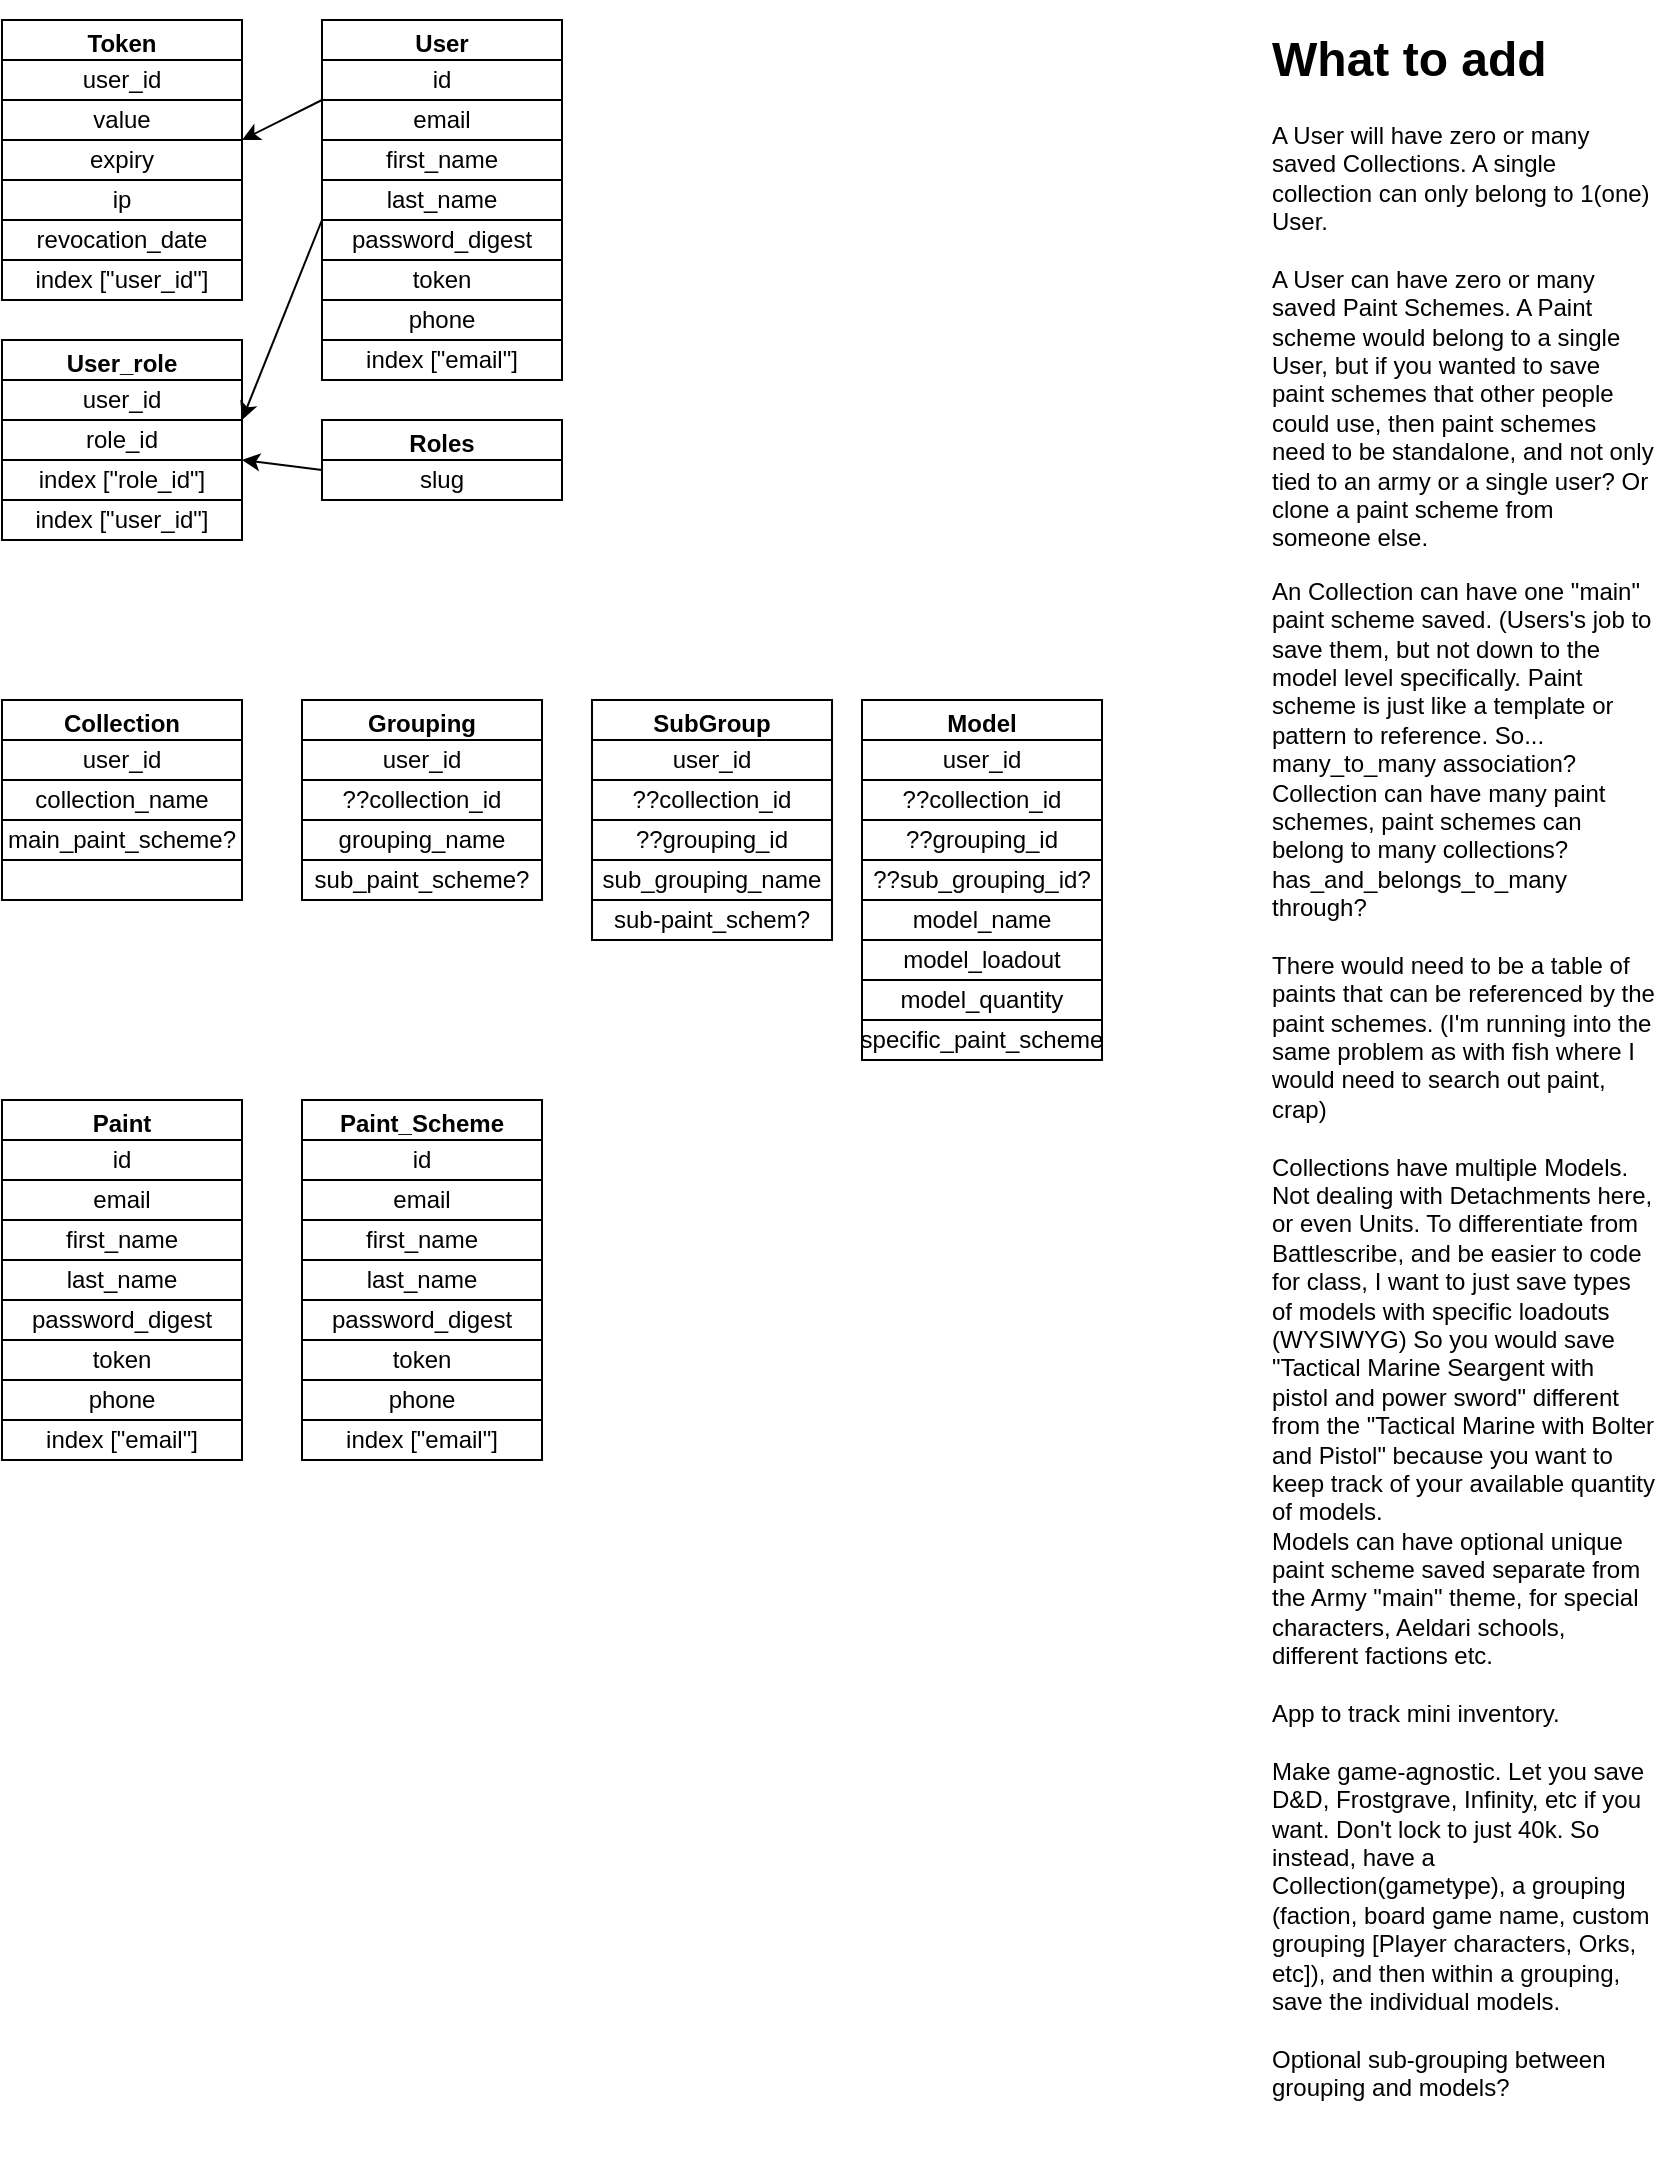<mxfile>
    <diagram id="tq_mJF6on8W3urc6wu1b" name="Page-1">
        <mxGraphModel dx="762" dy="540" grid="1" gridSize="10" guides="1" tooltips="1" connect="1" arrows="1" fold="1" page="1" pageScale="1" pageWidth="850" pageHeight="1100" math="0" shadow="0">
            <root>
                <mxCell id="0"/>
                <mxCell id="1" parent="0"/>
                <mxCell id="8" value="User" style="swimlane;whiteSpace=wrap;html=1;" vertex="1" parent="1">
                    <mxGeometry x="170" y="10" width="120" height="180" as="geometry">
                        <mxRectangle x="40" y="40" width="70" height="30" as="alternateBounds"/>
                    </mxGeometry>
                </mxCell>
                <mxCell id="13" value="" style="rounded=0;whiteSpace=wrap;html=1;" vertex="1" parent="8">
                    <mxGeometry y="20" width="120" height="20" as="geometry"/>
                </mxCell>
                <mxCell id="14" value="" style="rounded=0;whiteSpace=wrap;html=1;" vertex="1" parent="8">
                    <mxGeometry y="40" width="120" height="20" as="geometry"/>
                </mxCell>
                <mxCell id="15" value="" style="rounded=0;whiteSpace=wrap;html=1;" vertex="1" parent="8">
                    <mxGeometry y="60" width="120" height="20" as="geometry"/>
                </mxCell>
                <mxCell id="16" value="" style="rounded=0;whiteSpace=wrap;html=1;" vertex="1" parent="8">
                    <mxGeometry y="80" width="120" height="20" as="geometry"/>
                </mxCell>
                <mxCell id="17" value="" style="rounded=0;whiteSpace=wrap;html=1;" vertex="1" parent="8">
                    <mxGeometry y="100" width="120" height="20" as="geometry"/>
                </mxCell>
                <mxCell id="18" value="" style="rounded=0;whiteSpace=wrap;html=1;" vertex="1" parent="8">
                    <mxGeometry y="120" width="120" height="20" as="geometry"/>
                </mxCell>
                <mxCell id="20" value="id" style="text;html=1;strokeColor=none;fillColor=none;align=center;verticalAlign=middle;whiteSpace=wrap;rounded=0;" vertex="1" parent="8">
                    <mxGeometry y="20" width="120" height="20" as="geometry"/>
                </mxCell>
                <mxCell id="21" value="email" style="text;html=1;strokeColor=none;fillColor=none;align=center;verticalAlign=middle;whiteSpace=wrap;rounded=0;" vertex="1" parent="8">
                    <mxGeometry y="40" width="120" height="20" as="geometry"/>
                </mxCell>
                <mxCell id="22" value="first_name" style="text;html=1;strokeColor=none;fillColor=none;align=center;verticalAlign=middle;whiteSpace=wrap;rounded=0;" vertex="1" parent="8">
                    <mxGeometry y="60" width="120" height="20" as="geometry"/>
                </mxCell>
                <mxCell id="23" value="last_name" style="text;html=1;strokeColor=none;fillColor=none;align=center;verticalAlign=middle;whiteSpace=wrap;rounded=0;" vertex="1" parent="8">
                    <mxGeometry y="80" width="120" height="20" as="geometry"/>
                </mxCell>
                <mxCell id="24" value="password_digest" style="text;html=1;strokeColor=none;fillColor=none;align=center;verticalAlign=middle;whiteSpace=wrap;rounded=0;" vertex="1" parent="8">
                    <mxGeometry y="100" width="120" height="20" as="geometry"/>
                </mxCell>
                <mxCell id="25" value="token" style="text;html=1;strokeColor=none;fillColor=none;align=center;verticalAlign=middle;whiteSpace=wrap;rounded=0;" vertex="1" parent="8">
                    <mxGeometry y="120" width="120" height="20" as="geometry"/>
                </mxCell>
                <mxCell id="68" value="index [&quot;email&quot;]" style="rounded=0;whiteSpace=wrap;html=1;" vertex="1" parent="8">
                    <mxGeometry y="160" width="120" height="20" as="geometry"/>
                </mxCell>
                <mxCell id="69" value="phone" style="rounded=0;whiteSpace=wrap;html=1;" vertex="1" parent="8">
                    <mxGeometry y="140" width="120" height="20" as="geometry"/>
                </mxCell>
                <mxCell id="27" value="Roles" style="swimlane;whiteSpace=wrap;html=1;" vertex="1" parent="1">
                    <mxGeometry x="170" y="210" width="120" height="40" as="geometry">
                        <mxRectangle x="40" y="40" width="70" height="30" as="alternateBounds"/>
                    </mxGeometry>
                </mxCell>
                <mxCell id="28" value="" style="rounded=0;whiteSpace=wrap;html=1;" vertex="1" parent="27">
                    <mxGeometry y="20" width="120" height="20" as="geometry"/>
                </mxCell>
                <mxCell id="34" value="slug" style="text;html=1;strokeColor=none;fillColor=none;align=center;verticalAlign=middle;whiteSpace=wrap;rounded=0;" vertex="1" parent="27">
                    <mxGeometry y="20" width="120" height="20" as="geometry"/>
                </mxCell>
                <mxCell id="40" value="Token" style="swimlane;whiteSpace=wrap;html=1;" vertex="1" parent="1">
                    <mxGeometry x="10" y="10" width="120" height="140" as="geometry">
                        <mxRectangle x="40" y="40" width="70" height="30" as="alternateBounds"/>
                    </mxGeometry>
                </mxCell>
                <mxCell id="41" value="" style="rounded=0;whiteSpace=wrap;html=1;" vertex="1" parent="40">
                    <mxGeometry y="20" width="120" height="20" as="geometry"/>
                </mxCell>
                <mxCell id="42" value="" style="rounded=0;whiteSpace=wrap;html=1;" vertex="1" parent="40">
                    <mxGeometry y="40" width="120" height="20" as="geometry"/>
                </mxCell>
                <mxCell id="43" value="" style="rounded=0;whiteSpace=wrap;html=1;" vertex="1" parent="40">
                    <mxGeometry y="60" width="120" height="20" as="geometry"/>
                </mxCell>
                <mxCell id="44" value="" style="rounded=0;whiteSpace=wrap;html=1;" vertex="1" parent="40">
                    <mxGeometry y="80" width="120" height="20" as="geometry"/>
                </mxCell>
                <mxCell id="45" value="" style="rounded=0;whiteSpace=wrap;html=1;" vertex="1" parent="40">
                    <mxGeometry y="100" width="120" height="20" as="geometry"/>
                </mxCell>
                <mxCell id="46" value="" style="rounded=0;whiteSpace=wrap;html=1;" vertex="1" parent="40">
                    <mxGeometry y="120" width="120" height="20" as="geometry"/>
                </mxCell>
                <mxCell id="47" value="user_id" style="text;html=1;strokeColor=none;fillColor=none;align=center;verticalAlign=middle;whiteSpace=wrap;rounded=0;" vertex="1" parent="40">
                    <mxGeometry y="20" width="120" height="20" as="geometry"/>
                </mxCell>
                <mxCell id="48" value="value" style="text;html=1;strokeColor=none;fillColor=none;align=center;verticalAlign=middle;whiteSpace=wrap;rounded=0;" vertex="1" parent="40">
                    <mxGeometry y="40" width="120" height="20" as="geometry"/>
                </mxCell>
                <mxCell id="49" value="expiry" style="text;html=1;strokeColor=none;fillColor=none;align=center;verticalAlign=middle;whiteSpace=wrap;rounded=0;" vertex="1" parent="40">
                    <mxGeometry y="60" width="120" height="20" as="geometry"/>
                </mxCell>
                <mxCell id="50" value="ip" style="text;html=1;strokeColor=none;fillColor=none;align=center;verticalAlign=middle;whiteSpace=wrap;rounded=0;" vertex="1" parent="40">
                    <mxGeometry y="80" width="120" height="20" as="geometry"/>
                </mxCell>
                <mxCell id="51" value="revocation_date" style="text;html=1;strokeColor=none;fillColor=none;align=center;verticalAlign=middle;whiteSpace=wrap;rounded=0;" vertex="1" parent="40">
                    <mxGeometry y="100" width="120" height="20" as="geometry"/>
                </mxCell>
                <mxCell id="52" value="index [&quot;user_id&quot;]" style="text;html=1;strokeColor=none;fillColor=none;align=center;verticalAlign=middle;whiteSpace=wrap;rounded=0;" vertex="1" parent="40">
                    <mxGeometry y="120" width="120" height="20" as="geometry"/>
                </mxCell>
                <mxCell id="53" value="User_role" style="swimlane;whiteSpace=wrap;html=1;" vertex="1" parent="1">
                    <mxGeometry x="10" y="170" width="120" height="100" as="geometry">
                        <mxRectangle x="40" y="40" width="70" height="30" as="alternateBounds"/>
                    </mxGeometry>
                </mxCell>
                <mxCell id="54" value="" style="rounded=0;whiteSpace=wrap;html=1;" vertex="1" parent="53">
                    <mxGeometry y="20" width="120" height="20" as="geometry"/>
                </mxCell>
                <mxCell id="55" value="" style="rounded=0;whiteSpace=wrap;html=1;" vertex="1" parent="53">
                    <mxGeometry y="40" width="120" height="20" as="geometry"/>
                </mxCell>
                <mxCell id="56" value="" style="rounded=0;whiteSpace=wrap;html=1;" vertex="1" parent="53">
                    <mxGeometry y="60" width="120" height="20" as="geometry"/>
                </mxCell>
                <mxCell id="57" value="" style="rounded=0;whiteSpace=wrap;html=1;" vertex="1" parent="53">
                    <mxGeometry y="80" width="120" height="20" as="geometry"/>
                </mxCell>
                <mxCell id="60" value="user_id" style="text;html=1;strokeColor=none;fillColor=none;align=center;verticalAlign=middle;whiteSpace=wrap;rounded=0;" vertex="1" parent="53">
                    <mxGeometry y="20" width="120" height="20" as="geometry"/>
                </mxCell>
                <mxCell id="61" value="role_id" style="text;html=1;strokeColor=none;fillColor=none;align=center;verticalAlign=middle;whiteSpace=wrap;rounded=0;" vertex="1" parent="53">
                    <mxGeometry y="40" width="120" height="20" as="geometry"/>
                </mxCell>
                <mxCell id="62" value="index [&quot;role_id&quot;]" style="text;html=1;strokeColor=none;fillColor=none;align=center;verticalAlign=middle;whiteSpace=wrap;rounded=0;" vertex="1" parent="53">
                    <mxGeometry y="60" width="120" height="20" as="geometry"/>
                </mxCell>
                <mxCell id="63" value="index [&quot;user_id&quot;]" style="text;html=1;strokeColor=none;fillColor=none;align=center;verticalAlign=middle;whiteSpace=wrap;rounded=0;" vertex="1" parent="53">
                    <mxGeometry y="80" width="120" height="20" as="geometry"/>
                </mxCell>
                <mxCell id="70" value="Collection" style="swimlane;whiteSpace=wrap;html=1;" vertex="1" parent="1">
                    <mxGeometry x="10" y="350" width="120" height="100" as="geometry">
                        <mxRectangle x="40" y="40" width="70" height="30" as="alternateBounds"/>
                    </mxGeometry>
                </mxCell>
                <mxCell id="71" value="" style="rounded=0;whiteSpace=wrap;html=1;" vertex="1" parent="70">
                    <mxGeometry y="20" width="120" height="20" as="geometry"/>
                </mxCell>
                <mxCell id="72" value="" style="rounded=0;whiteSpace=wrap;html=1;" vertex="1" parent="70">
                    <mxGeometry y="40" width="120" height="20" as="geometry"/>
                </mxCell>
                <mxCell id="73" value="" style="rounded=0;whiteSpace=wrap;html=1;" vertex="1" parent="70">
                    <mxGeometry y="60" width="120" height="20" as="geometry"/>
                </mxCell>
                <mxCell id="77" value="user_id" style="text;html=1;strokeColor=none;fillColor=none;align=center;verticalAlign=middle;whiteSpace=wrap;rounded=0;" vertex="1" parent="70">
                    <mxGeometry y="20" width="120" height="20" as="geometry"/>
                </mxCell>
                <mxCell id="78" value="collection_name" style="text;html=1;strokeColor=none;fillColor=none;align=center;verticalAlign=middle;whiteSpace=wrap;rounded=0;" vertex="1" parent="70">
                    <mxGeometry y="40" width="120" height="20" as="geometry"/>
                </mxCell>
                <mxCell id="79" value="main_paint_scheme?" style="text;html=1;strokeColor=none;fillColor=none;align=center;verticalAlign=middle;whiteSpace=wrap;rounded=0;" vertex="1" parent="70">
                    <mxGeometry y="60" width="120" height="20" as="geometry"/>
                </mxCell>
                <mxCell id="86" style="edgeStyle=none;html=1;exitX=0;exitY=0;exitDx=0;exitDy=0;entryX=1;entryY=1;entryDx=0;entryDy=0;" edge="1" parent="1" source="21" target="48">
                    <mxGeometry relative="1" as="geometry"/>
                </mxCell>
                <mxCell id="87" style="edgeStyle=none;html=1;exitX=0;exitY=0;exitDx=0;exitDy=0;entryX=1;entryY=0;entryDx=0;entryDy=0;" edge="1" parent="1" source="24" target="61">
                    <mxGeometry relative="1" as="geometry"/>
                </mxCell>
                <mxCell id="88" style="edgeStyle=none;html=1;exitX=0;exitY=0.25;exitDx=0;exitDy=0;entryX=1;entryY=0;entryDx=0;entryDy=0;" edge="1" parent="1" source="34" target="62">
                    <mxGeometry relative="1" as="geometry"/>
                </mxCell>
                <mxCell id="89" value="Grouping" style="swimlane;whiteSpace=wrap;html=1;" vertex="1" parent="1">
                    <mxGeometry x="160" y="350" width="120" height="100" as="geometry">
                        <mxRectangle x="40" y="40" width="70" height="30" as="alternateBounds"/>
                    </mxGeometry>
                </mxCell>
                <mxCell id="90" value="" style="rounded=0;whiteSpace=wrap;html=1;" vertex="1" parent="89">
                    <mxGeometry y="20" width="120" height="20" as="geometry"/>
                </mxCell>
                <mxCell id="91" value="??collection_id" style="rounded=0;whiteSpace=wrap;html=1;" vertex="1" parent="89">
                    <mxGeometry y="40" width="120" height="20" as="geometry"/>
                </mxCell>
                <mxCell id="92" value="" style="rounded=0;whiteSpace=wrap;html=1;" vertex="1" parent="89">
                    <mxGeometry y="60" width="120" height="20" as="geometry"/>
                </mxCell>
                <mxCell id="93" value="" style="rounded=0;whiteSpace=wrap;html=1;" vertex="1" parent="89">
                    <mxGeometry y="80" width="120" height="20" as="geometry"/>
                </mxCell>
                <mxCell id="96" value="user_id" style="text;html=1;strokeColor=none;fillColor=none;align=center;verticalAlign=middle;whiteSpace=wrap;rounded=0;" vertex="1" parent="89">
                    <mxGeometry y="20" width="120" height="20" as="geometry"/>
                </mxCell>
                <mxCell id="98" value="grouping_name" style="text;html=1;strokeColor=none;fillColor=none;align=center;verticalAlign=middle;whiteSpace=wrap;rounded=0;" vertex="1" parent="89">
                    <mxGeometry y="60" width="120" height="20" as="geometry"/>
                </mxCell>
                <mxCell id="99" value="sub_paint_scheme?" style="text;html=1;strokeColor=none;fillColor=none;align=center;verticalAlign=middle;whiteSpace=wrap;rounded=0;" vertex="1" parent="89">
                    <mxGeometry y="80" width="120" height="20" as="geometry"/>
                </mxCell>
                <mxCell id="105" value="&lt;h1&gt;What to add&lt;/h1&gt;&lt;p&gt;A User will have zero or many saved Collections. A single collection can only belong to 1(one) User.&amp;nbsp;&lt;br&gt;&lt;br&gt;A User can have zero or many saved Paint Schemes. A Paint scheme would belong to a single User, but if you wanted to save paint schemes that other people could use, then paint schemes need to be standalone, and not only tied to an army or a single user? Or clone a paint scheme from someone else.&amp;nbsp;&lt;br&gt;&lt;/p&gt;&lt;p&gt;An Collection can have one &quot;main&quot; paint scheme saved. (Users's job to save them, but not down to the model level specifically. Paint scheme is just like a template or pattern to reference. So... many_to_many association? Collection can have many paint schemes, paint schemes can belong to many collections? has_and_belongs_to_many through?&lt;br&gt;&lt;br&gt;There would need to be a table of paints that can be referenced by the paint schemes. (I'm running into the same problem as with fish where I would need to search out paint, crap)&amp;nbsp;&lt;br&gt;&lt;br&gt;Collections have multiple Models. Not dealing with Detachments here, or even Units. To differentiate from Battlescribe, and be easier to code for class, I want to just save types of models with specific loadouts (WYSIWYG) So you would save &quot;Tactical Marine Seargent with pistol and power sword&quot; different from the &quot;Tactical Marine with Bolter and Pistol&quot; because you want to keep track of your available quantity of models.&amp;nbsp;&lt;br&gt;Models can have optional unique paint scheme saved separate from the Army &quot;main&quot; theme, for special characters, Aeldari schools, different factions etc.&amp;nbsp;&lt;br&gt;&lt;br&gt;App to track mini inventory.&amp;nbsp;&lt;br&gt;&lt;br&gt;Make game-agnostic. Let you save D&amp;amp;D, Frostgrave, Infinity, etc if you want. Don't lock to just 40k. So instead, have a Collection(gametype), a grouping (faction, board game name, custom grouping [Player characters, Orks, etc]), and then within a grouping, save the individual models.&amp;nbsp;&lt;br&gt;&lt;br&gt;Optional sub-grouping between grouping and models?&amp;nbsp;&lt;br&gt;&lt;/p&gt;" style="text;html=1;strokeColor=none;fillColor=none;spacing=5;spacingTop=-20;whiteSpace=wrap;overflow=hidden;rounded=0;" vertex="1" parent="1">
                    <mxGeometry x="640" y="10" width="200" height="1080" as="geometry"/>
                </mxCell>
                <mxCell id="138" value="SubGroup" style="swimlane;whiteSpace=wrap;html=1;" vertex="1" parent="1">
                    <mxGeometry x="305" y="350" width="120" height="120" as="geometry">
                        <mxRectangle x="40" y="40" width="70" height="30" as="alternateBounds"/>
                    </mxGeometry>
                </mxCell>
                <mxCell id="139" value="" style="rounded=0;whiteSpace=wrap;html=1;" vertex="1" parent="138">
                    <mxGeometry y="20" width="120" height="20" as="geometry"/>
                </mxCell>
                <mxCell id="140" value="" style="rounded=0;whiteSpace=wrap;html=1;" vertex="1" parent="138">
                    <mxGeometry y="40" width="120" height="20" as="geometry"/>
                </mxCell>
                <mxCell id="141" value="" style="rounded=0;whiteSpace=wrap;html=1;" vertex="1" parent="138">
                    <mxGeometry y="60" width="120" height="20" as="geometry"/>
                </mxCell>
                <mxCell id="142" value="" style="rounded=0;whiteSpace=wrap;html=1;" vertex="1" parent="138">
                    <mxGeometry y="80" width="120" height="20" as="geometry"/>
                </mxCell>
                <mxCell id="143" value="" style="rounded=0;whiteSpace=wrap;html=1;" vertex="1" parent="138">
                    <mxGeometry y="100" width="120" height="20" as="geometry"/>
                </mxCell>
                <mxCell id="145" value="user_id" style="text;html=1;strokeColor=none;fillColor=none;align=center;verticalAlign=middle;whiteSpace=wrap;rounded=0;" vertex="1" parent="138">
                    <mxGeometry y="20" width="120" height="20" as="geometry"/>
                </mxCell>
                <mxCell id="146" value="??collection_id" style="text;html=1;strokeColor=none;fillColor=none;align=center;verticalAlign=middle;whiteSpace=wrap;rounded=0;" vertex="1" parent="138">
                    <mxGeometry y="40" width="120" height="20" as="geometry"/>
                </mxCell>
                <mxCell id="147" value="??grouping_id" style="text;html=1;strokeColor=none;fillColor=none;align=center;verticalAlign=middle;whiteSpace=wrap;rounded=0;" vertex="1" parent="138">
                    <mxGeometry y="60" width="120" height="20" as="geometry"/>
                </mxCell>
                <mxCell id="148" value="sub_grouping_name" style="text;html=1;strokeColor=none;fillColor=none;align=center;verticalAlign=middle;whiteSpace=wrap;rounded=0;" vertex="1" parent="138">
                    <mxGeometry y="80" width="120" height="20" as="geometry"/>
                </mxCell>
                <mxCell id="149" value="sub-paint_schem?" style="text;html=1;strokeColor=none;fillColor=none;align=center;verticalAlign=middle;whiteSpace=wrap;rounded=0;" vertex="1" parent="138">
                    <mxGeometry y="100" width="120" height="20" as="geometry"/>
                </mxCell>
                <mxCell id="153" value="Model" style="swimlane;whiteSpace=wrap;html=1;" vertex="1" parent="1">
                    <mxGeometry x="440" y="350" width="120" height="180" as="geometry">
                        <mxRectangle x="40" y="40" width="70" height="30" as="alternateBounds"/>
                    </mxGeometry>
                </mxCell>
                <mxCell id="154" value="" style="rounded=0;whiteSpace=wrap;html=1;" vertex="1" parent="153">
                    <mxGeometry y="20" width="120" height="20" as="geometry"/>
                </mxCell>
                <mxCell id="155" value="" style="rounded=0;whiteSpace=wrap;html=1;" vertex="1" parent="153">
                    <mxGeometry y="40" width="120" height="20" as="geometry"/>
                </mxCell>
                <mxCell id="156" value="" style="rounded=0;whiteSpace=wrap;html=1;" vertex="1" parent="153">
                    <mxGeometry y="60" width="120" height="20" as="geometry"/>
                </mxCell>
                <mxCell id="157" value="" style="rounded=0;whiteSpace=wrap;html=1;" vertex="1" parent="153">
                    <mxGeometry y="80" width="120" height="20" as="geometry"/>
                </mxCell>
                <mxCell id="158" value="model_name" style="rounded=0;whiteSpace=wrap;html=1;" vertex="1" parent="153">
                    <mxGeometry y="100" width="120" height="20" as="geometry"/>
                </mxCell>
                <mxCell id="159" value="" style="rounded=0;whiteSpace=wrap;html=1;" vertex="1" parent="153">
                    <mxGeometry y="120" width="120" height="20" as="geometry"/>
                </mxCell>
                <mxCell id="163" value="??sub_grouping_id?" style="text;html=1;strokeColor=none;fillColor=none;align=center;verticalAlign=middle;whiteSpace=wrap;rounded=0;" vertex="1" parent="153">
                    <mxGeometry y="80" width="120" height="20" as="geometry"/>
                </mxCell>
                <mxCell id="165" value="model_loadout" style="text;html=1;strokeColor=none;fillColor=none;align=center;verticalAlign=middle;whiteSpace=wrap;rounded=0;" vertex="1" parent="153">
                    <mxGeometry y="120" width="120" height="20" as="geometry"/>
                </mxCell>
                <mxCell id="166" value="specific_paint_scheme" style="rounded=0;whiteSpace=wrap;html=1;" vertex="1" parent="153">
                    <mxGeometry y="160" width="120" height="20" as="geometry"/>
                </mxCell>
                <mxCell id="167" value="model_quantity" style="rounded=0;whiteSpace=wrap;html=1;" vertex="1" parent="153">
                    <mxGeometry y="140" width="120" height="20" as="geometry"/>
                </mxCell>
                <mxCell id="198" value="user_id" style="text;html=1;strokeColor=none;fillColor=none;align=center;verticalAlign=middle;whiteSpace=wrap;rounded=0;" vertex="1" parent="153">
                    <mxGeometry y="20" width="120" height="20" as="geometry"/>
                </mxCell>
                <mxCell id="199" value="??collection_id" style="text;html=1;strokeColor=none;fillColor=none;align=center;verticalAlign=middle;whiteSpace=wrap;rounded=0;" vertex="1" parent="153">
                    <mxGeometry y="40" width="120" height="20" as="geometry"/>
                </mxCell>
                <mxCell id="200" value="??grouping_id" style="text;html=1;strokeColor=none;fillColor=none;align=center;verticalAlign=middle;whiteSpace=wrap;rounded=0;" vertex="1" parent="153">
                    <mxGeometry y="60" width="120" height="20" as="geometry"/>
                </mxCell>
                <mxCell id="168" value="Paint" style="swimlane;whiteSpace=wrap;html=1;" vertex="1" parent="1">
                    <mxGeometry x="10" y="550" width="120" height="180" as="geometry">
                        <mxRectangle x="40" y="40" width="70" height="30" as="alternateBounds"/>
                    </mxGeometry>
                </mxCell>
                <mxCell id="169" value="" style="rounded=0;whiteSpace=wrap;html=1;" vertex="1" parent="168">
                    <mxGeometry y="20" width="120" height="20" as="geometry"/>
                </mxCell>
                <mxCell id="170" value="" style="rounded=0;whiteSpace=wrap;html=1;" vertex="1" parent="168">
                    <mxGeometry y="40" width="120" height="20" as="geometry"/>
                </mxCell>
                <mxCell id="171" value="" style="rounded=0;whiteSpace=wrap;html=1;" vertex="1" parent="168">
                    <mxGeometry y="60" width="120" height="20" as="geometry"/>
                </mxCell>
                <mxCell id="172" value="" style="rounded=0;whiteSpace=wrap;html=1;" vertex="1" parent="168">
                    <mxGeometry y="80" width="120" height="20" as="geometry"/>
                </mxCell>
                <mxCell id="173" value="" style="rounded=0;whiteSpace=wrap;html=1;" vertex="1" parent="168">
                    <mxGeometry y="100" width="120" height="20" as="geometry"/>
                </mxCell>
                <mxCell id="174" value="" style="rounded=0;whiteSpace=wrap;html=1;" vertex="1" parent="168">
                    <mxGeometry y="120" width="120" height="20" as="geometry"/>
                </mxCell>
                <mxCell id="175" value="id" style="text;html=1;strokeColor=none;fillColor=none;align=center;verticalAlign=middle;whiteSpace=wrap;rounded=0;" vertex="1" parent="168">
                    <mxGeometry y="20" width="120" height="20" as="geometry"/>
                </mxCell>
                <mxCell id="176" value="email" style="text;html=1;strokeColor=none;fillColor=none;align=center;verticalAlign=middle;whiteSpace=wrap;rounded=0;" vertex="1" parent="168">
                    <mxGeometry y="40" width="120" height="20" as="geometry"/>
                </mxCell>
                <mxCell id="177" value="first_name" style="text;html=1;strokeColor=none;fillColor=none;align=center;verticalAlign=middle;whiteSpace=wrap;rounded=0;" vertex="1" parent="168">
                    <mxGeometry y="60" width="120" height="20" as="geometry"/>
                </mxCell>
                <mxCell id="178" value="last_name" style="text;html=1;strokeColor=none;fillColor=none;align=center;verticalAlign=middle;whiteSpace=wrap;rounded=0;" vertex="1" parent="168">
                    <mxGeometry y="80" width="120" height="20" as="geometry"/>
                </mxCell>
                <mxCell id="179" value="password_digest" style="text;html=1;strokeColor=none;fillColor=none;align=center;verticalAlign=middle;whiteSpace=wrap;rounded=0;" vertex="1" parent="168">
                    <mxGeometry y="100" width="120" height="20" as="geometry"/>
                </mxCell>
                <mxCell id="180" value="token" style="text;html=1;strokeColor=none;fillColor=none;align=center;verticalAlign=middle;whiteSpace=wrap;rounded=0;" vertex="1" parent="168">
                    <mxGeometry y="120" width="120" height="20" as="geometry"/>
                </mxCell>
                <mxCell id="181" value="index [&quot;email&quot;]" style="rounded=0;whiteSpace=wrap;html=1;" vertex="1" parent="168">
                    <mxGeometry y="160" width="120" height="20" as="geometry"/>
                </mxCell>
                <mxCell id="182" value="phone" style="rounded=0;whiteSpace=wrap;html=1;" vertex="1" parent="168">
                    <mxGeometry y="140" width="120" height="20" as="geometry"/>
                </mxCell>
                <mxCell id="183" value="Paint_Scheme" style="swimlane;whiteSpace=wrap;html=1;" vertex="1" parent="1">
                    <mxGeometry x="160" y="550" width="120" height="180" as="geometry">
                        <mxRectangle x="40" y="40" width="70" height="30" as="alternateBounds"/>
                    </mxGeometry>
                </mxCell>
                <mxCell id="184" value="" style="rounded=0;whiteSpace=wrap;html=1;" vertex="1" parent="183">
                    <mxGeometry y="20" width="120" height="20" as="geometry"/>
                </mxCell>
                <mxCell id="185" value="" style="rounded=0;whiteSpace=wrap;html=1;" vertex="1" parent="183">
                    <mxGeometry y="40" width="120" height="20" as="geometry"/>
                </mxCell>
                <mxCell id="186" value="" style="rounded=0;whiteSpace=wrap;html=1;" vertex="1" parent="183">
                    <mxGeometry y="60" width="120" height="20" as="geometry"/>
                </mxCell>
                <mxCell id="187" value="" style="rounded=0;whiteSpace=wrap;html=1;" vertex="1" parent="183">
                    <mxGeometry y="80" width="120" height="20" as="geometry"/>
                </mxCell>
                <mxCell id="188" value="" style="rounded=0;whiteSpace=wrap;html=1;" vertex="1" parent="183">
                    <mxGeometry y="100" width="120" height="20" as="geometry"/>
                </mxCell>
                <mxCell id="189" value="" style="rounded=0;whiteSpace=wrap;html=1;" vertex="1" parent="183">
                    <mxGeometry y="120" width="120" height="20" as="geometry"/>
                </mxCell>
                <mxCell id="190" value="id" style="text;html=1;strokeColor=none;fillColor=none;align=center;verticalAlign=middle;whiteSpace=wrap;rounded=0;" vertex="1" parent="183">
                    <mxGeometry y="20" width="120" height="20" as="geometry"/>
                </mxCell>
                <mxCell id="191" value="email" style="text;html=1;strokeColor=none;fillColor=none;align=center;verticalAlign=middle;whiteSpace=wrap;rounded=0;" vertex="1" parent="183">
                    <mxGeometry y="40" width="120" height="20" as="geometry"/>
                </mxCell>
                <mxCell id="192" value="first_name" style="text;html=1;strokeColor=none;fillColor=none;align=center;verticalAlign=middle;whiteSpace=wrap;rounded=0;" vertex="1" parent="183">
                    <mxGeometry y="60" width="120" height="20" as="geometry"/>
                </mxCell>
                <mxCell id="193" value="last_name" style="text;html=1;strokeColor=none;fillColor=none;align=center;verticalAlign=middle;whiteSpace=wrap;rounded=0;" vertex="1" parent="183">
                    <mxGeometry y="80" width="120" height="20" as="geometry"/>
                </mxCell>
                <mxCell id="194" value="password_digest" style="text;html=1;strokeColor=none;fillColor=none;align=center;verticalAlign=middle;whiteSpace=wrap;rounded=0;" vertex="1" parent="183">
                    <mxGeometry y="100" width="120" height="20" as="geometry"/>
                </mxCell>
                <mxCell id="195" value="token" style="text;html=1;strokeColor=none;fillColor=none;align=center;verticalAlign=middle;whiteSpace=wrap;rounded=0;" vertex="1" parent="183">
                    <mxGeometry y="120" width="120" height="20" as="geometry"/>
                </mxCell>
                <mxCell id="196" value="index [&quot;email&quot;]" style="rounded=0;whiteSpace=wrap;html=1;" vertex="1" parent="183">
                    <mxGeometry y="160" width="120" height="20" as="geometry"/>
                </mxCell>
                <mxCell id="197" value="phone" style="rounded=0;whiteSpace=wrap;html=1;" vertex="1" parent="183">
                    <mxGeometry y="140" width="120" height="20" as="geometry"/>
                </mxCell>
            </root>
        </mxGraphModel>
    </diagram>
</mxfile>
